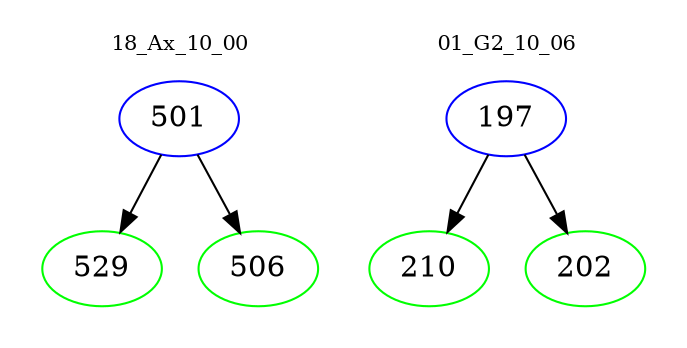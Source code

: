 digraph{
subgraph cluster_0 {
color = white
label = "18_Ax_10_00";
fontsize=10;
T0_501 [label="501", color="blue"]
T0_501 -> T0_529 [color="black"]
T0_529 [label="529", color="green"]
T0_501 -> T0_506 [color="black"]
T0_506 [label="506", color="green"]
}
subgraph cluster_1 {
color = white
label = "01_G2_10_06";
fontsize=10;
T1_197 [label="197", color="blue"]
T1_197 -> T1_210 [color="black"]
T1_210 [label="210", color="green"]
T1_197 -> T1_202 [color="black"]
T1_202 [label="202", color="green"]
}
}
